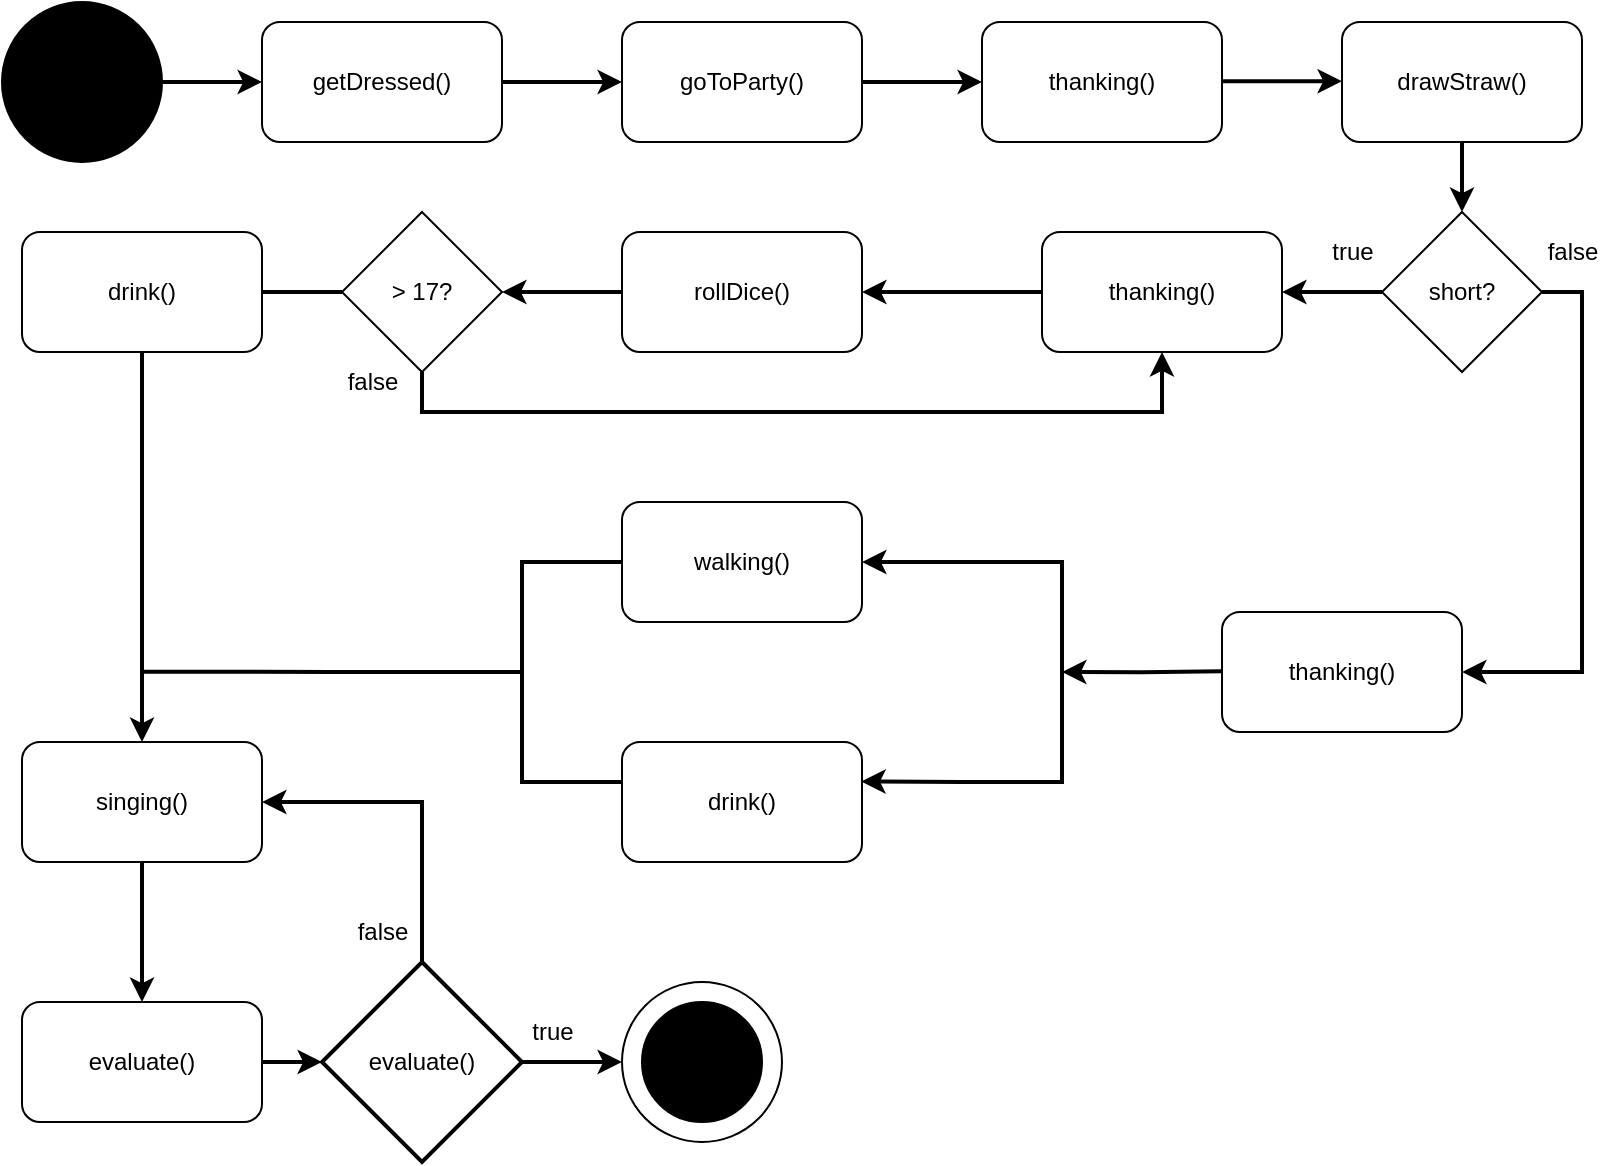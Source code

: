 <mxfile version="20.8.13" type="github">
  <diagram name="Seite-1" id="kDQ1YSrSx2T5lFSh3bFP">
    <mxGraphModel dx="675" dy="651" grid="1" gridSize="10" guides="1" tooltips="1" connect="1" arrows="1" fold="1" page="1" pageScale="1" pageWidth="827" pageHeight="1169" background="none" math="0" shadow="0">
      <root>
        <mxCell id="0" />
        <mxCell id="1" parent="0" />
        <mxCell id="CxbOAbyMZpuOM8MBbK7M-26" value="" style="ellipse;whiteSpace=wrap;html=1;aspect=fixed;strokeColor=#000000;fillColor=#000000;" vertex="1" parent="1">
          <mxGeometry x="10" y="10" width="80" height="80" as="geometry" />
        </mxCell>
        <mxCell id="CxbOAbyMZpuOM8MBbK7M-30" style="edgeStyle=orthogonalEdgeStyle;rounded=0;orthogonalLoop=1;jettySize=auto;html=1;exitX=1;exitY=0.5;exitDx=0;exitDy=0;strokeWidth=2;" edge="1" parent="1" source="CxbOAbyMZpuOM8MBbK7M-27" target="CxbOAbyMZpuOM8MBbK7M-29">
          <mxGeometry relative="1" as="geometry" />
        </mxCell>
        <mxCell id="CxbOAbyMZpuOM8MBbK7M-27" value="getDressed()" style="rounded=1;whiteSpace=wrap;html=1;strokeColor=#000000;fillColor=#FFFFFF;" vertex="1" parent="1">
          <mxGeometry x="140" y="20" width="120" height="60" as="geometry" />
        </mxCell>
        <mxCell id="CxbOAbyMZpuOM8MBbK7M-28" value="" style="endArrow=classic;html=1;rounded=0;exitX=1;exitY=0.5;exitDx=0;exitDy=0;entryX=0;entryY=0.5;entryDx=0;entryDy=0;strokeWidth=2;" edge="1" parent="1" source="CxbOAbyMZpuOM8MBbK7M-26" target="CxbOAbyMZpuOM8MBbK7M-27">
          <mxGeometry width="50" height="50" relative="1" as="geometry">
            <mxPoint x="360" y="370" as="sourcePoint" />
            <mxPoint x="410" y="320" as="targetPoint" />
          </mxGeometry>
        </mxCell>
        <mxCell id="CxbOAbyMZpuOM8MBbK7M-32" style="edgeStyle=orthogonalEdgeStyle;rounded=0;orthogonalLoop=1;jettySize=auto;html=1;exitX=1;exitY=0.5;exitDx=0;exitDy=0;entryX=0;entryY=0.5;entryDx=0;entryDy=0;strokeWidth=2;" edge="1" parent="1" source="CxbOAbyMZpuOM8MBbK7M-29" target="CxbOAbyMZpuOM8MBbK7M-31">
          <mxGeometry relative="1" as="geometry">
            <Array as="points">
              <mxPoint x="470" y="50" />
              <mxPoint x="470" y="50" />
            </Array>
          </mxGeometry>
        </mxCell>
        <mxCell id="CxbOAbyMZpuOM8MBbK7M-29" value="&lt;div&gt;goToParty()&lt;/div&gt;" style="rounded=1;whiteSpace=wrap;html=1;strokeColor=#000000;fillColor=#FFFFFF;" vertex="1" parent="1">
          <mxGeometry x="320" y="20" width="120" height="60" as="geometry" />
        </mxCell>
        <mxCell id="CxbOAbyMZpuOM8MBbK7M-31" value="thanking()" style="rounded=1;whiteSpace=wrap;html=1;strokeColor=#000000;fillColor=#FFFFFF;" vertex="1" parent="1">
          <mxGeometry x="500" y="20" width="120" height="60" as="geometry" />
        </mxCell>
        <mxCell id="CxbOAbyMZpuOM8MBbK7M-37" style="edgeStyle=orthogonalEdgeStyle;rounded=0;orthogonalLoop=1;jettySize=auto;html=1;exitX=0;exitY=0.5;exitDx=0;exitDy=0;entryX=1;entryY=0.5;entryDx=0;entryDy=0;strokeWidth=2;startArrow=none;fontStyle=1" edge="1" parent="1" source="CxbOAbyMZpuOM8MBbK7M-77" target="CxbOAbyMZpuOM8MBbK7M-62">
          <mxGeometry relative="1" as="geometry">
            <mxPoint x="620" y="170" as="targetPoint" />
          </mxGeometry>
        </mxCell>
        <mxCell id="CxbOAbyMZpuOM8MBbK7M-57" style="edgeStyle=orthogonalEdgeStyle;rounded=0;orthogonalLoop=1;jettySize=auto;html=1;exitX=1;exitY=0.5;exitDx=0;exitDy=0;entryX=1;entryY=0.5;entryDx=0;entryDy=0;shadow=0;strokeColor=default;targetPerimeterSpacing=0;fillColor=#000000;strokeWidth=2;" edge="1" parent="1" source="CxbOAbyMZpuOM8MBbK7M-34" target="CxbOAbyMZpuOM8MBbK7M-78">
          <mxGeometry relative="1" as="geometry" />
        </mxCell>
        <mxCell id="CxbOAbyMZpuOM8MBbK7M-34" value="short?" style="rhombus;whiteSpace=wrap;html=1;strokeColor=#000000;fillColor=#FFFFFF;" vertex="1" parent="1">
          <mxGeometry x="700" y="115" width="80" height="80" as="geometry" />
        </mxCell>
        <mxCell id="CxbOAbyMZpuOM8MBbK7M-56" value="" style="strokeWidth=2;html=1;shape=mxgraph.flowchart.annotation_1;align=left;pointerEvents=1;strokeColor=#000000;fillColor=#FFFFFF;rotation=-180;" vertex="1" parent="1">
          <mxGeometry x="490" y="290" width="50" height="110" as="geometry" />
        </mxCell>
        <mxCell id="CxbOAbyMZpuOM8MBbK7M-61" style="edgeStyle=orthogonalEdgeStyle;rounded=0;orthogonalLoop=1;jettySize=auto;html=1;exitX=0;exitY=0.5;exitDx=0;exitDy=0;entryX=1;entryY=0.5;entryDx=0;entryDy=0;strokeWidth=2;" edge="1" parent="1" source="CxbOAbyMZpuOM8MBbK7M-62" target="CxbOAbyMZpuOM8MBbK7M-65">
          <mxGeometry relative="1" as="geometry" />
        </mxCell>
        <mxCell id="CxbOAbyMZpuOM8MBbK7M-62" value="rollDice()" style="rounded=1;whiteSpace=wrap;html=1;strokeColor=#000000;fillColor=#FFFFFF;" vertex="1" parent="1">
          <mxGeometry x="320" y="125" width="120" height="60" as="geometry" />
        </mxCell>
        <mxCell id="CxbOAbyMZpuOM8MBbK7M-63" style="edgeStyle=orthogonalEdgeStyle;rounded=0;orthogonalLoop=1;jettySize=auto;html=1;exitX=0.5;exitY=1;exitDx=0;exitDy=0;entryX=0.5;entryY=1;entryDx=0;entryDy=0;strokeWidth=2;" edge="1" parent="1" source="CxbOAbyMZpuOM8MBbK7M-65" target="CxbOAbyMZpuOM8MBbK7M-77">
          <mxGeometry relative="1" as="geometry" />
        </mxCell>
        <mxCell id="CxbOAbyMZpuOM8MBbK7M-64" style="edgeStyle=orthogonalEdgeStyle;rounded=0;orthogonalLoop=1;jettySize=auto;html=1;exitX=0;exitY=0.5;exitDx=0;exitDy=0;entryX=1;entryY=0.5;entryDx=0;entryDy=0;strokeWidth=2;" edge="1" parent="1" source="CxbOAbyMZpuOM8MBbK7M-65">
          <mxGeometry relative="1" as="geometry">
            <mxPoint x="80" y="155" as="targetPoint" />
          </mxGeometry>
        </mxCell>
        <mxCell id="CxbOAbyMZpuOM8MBbK7M-65" value="&amp;gt; 17?" style="rhombus;whiteSpace=wrap;html=1;strokeColor=#000000;fillColor=#FFFFFF;" vertex="1" parent="1">
          <mxGeometry x="180" y="115" width="80" height="80" as="geometry" />
        </mxCell>
        <mxCell id="CxbOAbyMZpuOM8MBbK7M-89" style="edgeStyle=orthogonalEdgeStyle;rounded=0;sketch=0;orthogonalLoop=1;jettySize=auto;html=1;exitX=0.5;exitY=1;exitDx=0;exitDy=0;entryX=0.5;entryY=0;entryDx=0;entryDy=0;shadow=0;strokeColor=default;strokeWidth=2;targetPerimeterSpacing=0;fillColor=#000000;" edge="1" parent="1" source="CxbOAbyMZpuOM8MBbK7M-66" target="CxbOAbyMZpuOM8MBbK7M-88">
          <mxGeometry relative="1" as="geometry" />
        </mxCell>
        <mxCell id="CxbOAbyMZpuOM8MBbK7M-66" value="drink()" style="rounded=1;whiteSpace=wrap;html=1;strokeColor=#000000;fillColor=#FFFFFF;" vertex="1" parent="1">
          <mxGeometry x="20" y="125" width="120" height="60" as="geometry" />
        </mxCell>
        <mxCell id="CxbOAbyMZpuOM8MBbK7M-67" value="true" style="text;html=1;align=center;verticalAlign=middle;resizable=0;points=[];autosize=1;strokeColor=none;fillColor=none;" vertex="1" parent="1">
          <mxGeometry x="665" y="120" width="40" height="30" as="geometry" />
        </mxCell>
        <mxCell id="CxbOAbyMZpuOM8MBbK7M-68" value="false" style="text;html=1;align=center;verticalAlign=middle;resizable=0;points=[];autosize=1;strokeColor=none;fillColor=none;" vertex="1" parent="1">
          <mxGeometry x="170" y="185" width="50" height="30" as="geometry" />
        </mxCell>
        <mxCell id="CxbOAbyMZpuOM8MBbK7M-69" value="walking()" style="rounded=1;whiteSpace=wrap;html=1;strokeColor=#000000;fillColor=#FFFFFF;" vertex="1" parent="1">
          <mxGeometry x="320" y="260" width="120" height="60" as="geometry" />
        </mxCell>
        <mxCell id="CxbOAbyMZpuOM8MBbK7M-70" value="drink()" style="rounded=1;whiteSpace=wrap;html=1;strokeColor=#000000;fillColor=#FFFFFF;" vertex="1" parent="1">
          <mxGeometry x="320" y="380" width="120" height="60" as="geometry" />
        </mxCell>
        <mxCell id="CxbOAbyMZpuOM8MBbK7M-71" style="edgeStyle=orthogonalEdgeStyle;rounded=0;sketch=0;orthogonalLoop=1;jettySize=auto;html=1;exitX=1;exitY=1;exitDx=0;exitDy=0;exitPerimeter=0;entryX=1;entryY=0.5;entryDx=0;entryDy=0;shadow=0;strokeColor=#000000;targetPerimeterSpacing=0;fillColor=#000000;strokeWidth=2;" edge="1" parent="1" target="CxbOAbyMZpuOM8MBbK7M-69">
          <mxGeometry relative="1" as="geometry">
            <mxPoint x="490" y="290.0" as="sourcePoint" />
            <Array as="points">
              <mxPoint x="480" y="290" />
              <mxPoint x="480" y="290" />
            </Array>
          </mxGeometry>
        </mxCell>
        <mxCell id="CxbOAbyMZpuOM8MBbK7M-72" style="edgeStyle=orthogonalEdgeStyle;rounded=0;sketch=0;orthogonalLoop=1;jettySize=auto;html=1;exitX=1;exitY=0;exitDx=0;exitDy=0;exitPerimeter=0;entryX=0.997;entryY=0.328;entryDx=0;entryDy=0;entryPerimeter=0;shadow=0;strokeColor=#000000;targetPerimeterSpacing=0;fillColor=#000000;strokeWidth=2;" edge="1" parent="1" target="CxbOAbyMZpuOM8MBbK7M-70">
          <mxGeometry relative="1" as="geometry">
            <mxPoint x="490" y="400" as="sourcePoint" />
            <Array as="points">
              <mxPoint x="440" y="400" />
            </Array>
          </mxGeometry>
        </mxCell>
        <mxCell id="CxbOAbyMZpuOM8MBbK7M-73" value="drawStraw()" style="rounded=1;whiteSpace=wrap;html=1;strokeColor=#000000;fillColor=#FFFFFF;" vertex="1" parent="1">
          <mxGeometry x="680" y="20" width="120" height="60" as="geometry" />
        </mxCell>
        <mxCell id="CxbOAbyMZpuOM8MBbK7M-74" style="edgeStyle=orthogonalEdgeStyle;rounded=0;orthogonalLoop=1;jettySize=auto;html=1;exitX=1;exitY=0.5;exitDx=0;exitDy=0;entryX=0;entryY=0.5;entryDx=0;entryDy=0;strokeWidth=2;" edge="1" parent="1">
          <mxGeometry relative="1" as="geometry">
            <mxPoint x="620.0" y="49.58" as="sourcePoint" />
            <mxPoint x="680.0" y="49.58" as="targetPoint" />
            <Array as="points">
              <mxPoint x="650" y="49.58" />
              <mxPoint x="650" y="49.58" />
            </Array>
          </mxGeometry>
        </mxCell>
        <mxCell id="CxbOAbyMZpuOM8MBbK7M-75" style="edgeStyle=orthogonalEdgeStyle;rounded=0;orthogonalLoop=1;jettySize=auto;html=1;exitX=0.5;exitY=1;exitDx=0;exitDy=0;entryX=0.5;entryY=0;entryDx=0;entryDy=0;strokeWidth=2;" edge="1" parent="1" source="CxbOAbyMZpuOM8MBbK7M-73" target="CxbOAbyMZpuOM8MBbK7M-34">
          <mxGeometry relative="1" as="geometry">
            <mxPoint x="650.0" y="100" as="sourcePoint" />
            <mxPoint x="710.0" y="100" as="targetPoint" />
            <Array as="points" />
          </mxGeometry>
        </mxCell>
        <mxCell id="CxbOAbyMZpuOM8MBbK7M-76" value="false" style="text;html=1;align=center;verticalAlign=middle;resizable=0;points=[];autosize=1;strokeColor=none;fillColor=none;" vertex="1" parent="1">
          <mxGeometry x="770" y="120" width="50" height="30" as="geometry" />
        </mxCell>
        <mxCell id="CxbOAbyMZpuOM8MBbK7M-78" value="thanking()" style="rounded=1;whiteSpace=wrap;html=1;strokeColor=#000000;fillColor=#FFFFFF;" vertex="1" parent="1">
          <mxGeometry x="620" y="315" width="120" height="60" as="geometry" />
        </mxCell>
        <mxCell id="CxbOAbyMZpuOM8MBbK7M-77" value="thanking()" style="rounded=1;whiteSpace=wrap;html=1;strokeColor=#000000;fillColor=#FFFFFF;" vertex="1" parent="1">
          <mxGeometry x="530" y="125" width="120" height="60" as="geometry" />
        </mxCell>
        <mxCell id="CxbOAbyMZpuOM8MBbK7M-80" style="edgeStyle=orthogonalEdgeStyle;rounded=0;orthogonalLoop=1;jettySize=auto;html=1;exitX=0;exitY=0.5;exitDx=0;exitDy=0;entryX=1;entryY=0.5;entryDx=0;entryDy=0;strokeWidth=2;startArrow=none;" edge="1" parent="1" source="CxbOAbyMZpuOM8MBbK7M-34" target="CxbOAbyMZpuOM8MBbK7M-77">
          <mxGeometry relative="1" as="geometry">
            <mxPoint x="540" y="165" as="sourcePoint" />
            <mxPoint x="450" y="165" as="targetPoint" />
          </mxGeometry>
        </mxCell>
        <mxCell id="CxbOAbyMZpuOM8MBbK7M-81" style="edgeStyle=orthogonalEdgeStyle;rounded=0;orthogonalLoop=1;jettySize=auto;html=1;exitX=0;exitY=0.5;exitDx=0;exitDy=0;entryX=0;entryY=0.5;entryDx=0;entryDy=0;strokeWidth=2;startArrow=none;fontStyle=1;entryPerimeter=0;" edge="1" parent="1" target="CxbOAbyMZpuOM8MBbK7M-56">
          <mxGeometry relative="1" as="geometry">
            <mxPoint x="620" y="344.58" as="sourcePoint" />
            <mxPoint x="530" y="344.58" as="targetPoint" />
          </mxGeometry>
        </mxCell>
        <mxCell id="CxbOAbyMZpuOM8MBbK7M-93" style="edgeStyle=orthogonalEdgeStyle;rounded=0;sketch=0;orthogonalLoop=1;jettySize=auto;html=1;exitX=0;exitY=0.5;exitDx=0;exitDy=0;exitPerimeter=0;shadow=0;strokeColor=default;strokeWidth=2;targetPerimeterSpacing=0;fillColor=#000000;startArrow=none;startFill=0;endArrow=none;endFill=0;" edge="1" parent="1" source="CxbOAbyMZpuOM8MBbK7M-87">
          <mxGeometry relative="1" as="geometry">
            <mxPoint x="80" y="344.833" as="targetPoint" />
          </mxGeometry>
        </mxCell>
        <mxCell id="CxbOAbyMZpuOM8MBbK7M-87" value="" style="strokeWidth=2;html=1;shape=mxgraph.flowchart.annotation_1;align=left;pointerEvents=1;strokeColor=#000000;fillColor=#FFFFFF;" vertex="1" parent="1">
          <mxGeometry x="270" y="290" width="50" height="110" as="geometry" />
        </mxCell>
        <mxCell id="CxbOAbyMZpuOM8MBbK7M-97" style="edgeStyle=orthogonalEdgeStyle;rounded=0;sketch=0;orthogonalLoop=1;jettySize=auto;html=1;exitX=0.5;exitY=1;exitDx=0;exitDy=0;entryX=0.5;entryY=0;entryDx=0;entryDy=0;shadow=0;strokeColor=default;strokeWidth=2;startArrow=none;startFill=0;endArrow=classic;endFill=1;targetPerimeterSpacing=0;fillColor=#000000;" edge="1" parent="1" source="CxbOAbyMZpuOM8MBbK7M-88" target="CxbOAbyMZpuOM8MBbK7M-96">
          <mxGeometry relative="1" as="geometry" />
        </mxCell>
        <mxCell id="CxbOAbyMZpuOM8MBbK7M-88" value="singing()" style="rounded=1;whiteSpace=wrap;html=1;strokeColor=#000000;fillColor=#FFFFFF;" vertex="1" parent="1">
          <mxGeometry x="20" y="380" width="120" height="60" as="geometry" />
        </mxCell>
        <mxCell id="CxbOAbyMZpuOM8MBbK7M-99" style="edgeStyle=orthogonalEdgeStyle;rounded=0;sketch=0;orthogonalLoop=1;jettySize=auto;html=1;exitX=0.5;exitY=0;exitDx=0;exitDy=0;exitPerimeter=0;shadow=0;strokeColor=default;strokeWidth=2;startArrow=none;startFill=0;endArrow=classic;endFill=1;targetPerimeterSpacing=0;fillColor=#000000;entryX=1;entryY=0.5;entryDx=0;entryDy=0;" edge="1" parent="1" source="CxbOAbyMZpuOM8MBbK7M-94" target="CxbOAbyMZpuOM8MBbK7M-88">
          <mxGeometry relative="1" as="geometry">
            <mxPoint x="220" y="340" as="targetPoint" />
          </mxGeometry>
        </mxCell>
        <mxCell id="CxbOAbyMZpuOM8MBbK7M-104" style="edgeStyle=orthogonalEdgeStyle;rounded=0;sketch=0;orthogonalLoop=1;jettySize=auto;html=1;exitX=1;exitY=0.5;exitDx=0;exitDy=0;exitPerimeter=0;entryX=0;entryY=0.5;entryDx=0;entryDy=0;shadow=0;strokeColor=default;strokeWidth=2;startArrow=none;startFill=0;endArrow=classic;endFill=1;targetPerimeterSpacing=0;fillColor=#000000;" edge="1" parent="1" source="CxbOAbyMZpuOM8MBbK7M-94" target="CxbOAbyMZpuOM8MBbK7M-102">
          <mxGeometry relative="1" as="geometry" />
        </mxCell>
        <mxCell id="CxbOAbyMZpuOM8MBbK7M-94" value="evaluate()" style="strokeWidth=2;html=1;shape=mxgraph.flowchart.decision;whiteSpace=wrap;strokeColor=#000000;fillColor=#FFFFFF;" vertex="1" parent="1">
          <mxGeometry x="170" y="490" width="100" height="100" as="geometry" />
        </mxCell>
        <mxCell id="CxbOAbyMZpuOM8MBbK7M-98" style="edgeStyle=orthogonalEdgeStyle;rounded=0;sketch=0;orthogonalLoop=1;jettySize=auto;html=1;exitX=1;exitY=0.5;exitDx=0;exitDy=0;entryX=0;entryY=0.5;entryDx=0;entryDy=0;entryPerimeter=0;shadow=0;strokeColor=default;strokeWidth=2;startArrow=none;startFill=0;endArrow=classic;endFill=1;targetPerimeterSpacing=0;fillColor=#000000;" edge="1" parent="1" source="CxbOAbyMZpuOM8MBbK7M-96" target="CxbOAbyMZpuOM8MBbK7M-94">
          <mxGeometry relative="1" as="geometry" />
        </mxCell>
        <mxCell id="CxbOAbyMZpuOM8MBbK7M-96" value="evaluate()" style="rounded=1;whiteSpace=wrap;html=1;strokeColor=#000000;fillColor=#FFFFFF;" vertex="1" parent="1">
          <mxGeometry x="20" y="510" width="120" height="60" as="geometry" />
        </mxCell>
        <mxCell id="CxbOAbyMZpuOM8MBbK7M-100" value="&lt;div&gt;false&lt;/div&gt;" style="text;html=1;align=center;verticalAlign=middle;resizable=0;points=[];autosize=1;strokeColor=none;fillColor=none;" vertex="1" parent="1">
          <mxGeometry x="175" y="460" width="50" height="30" as="geometry" />
        </mxCell>
        <mxCell id="CxbOAbyMZpuOM8MBbK7M-102" value="" style="ellipse;whiteSpace=wrap;html=1;aspect=fixed;strokeColor=#000000;fillColor=#FFFFFF;" vertex="1" parent="1">
          <mxGeometry x="320" y="500" width="80" height="80" as="geometry" />
        </mxCell>
        <mxCell id="CxbOAbyMZpuOM8MBbK7M-103" value="" style="ellipse;whiteSpace=wrap;html=1;aspect=fixed;strokeColor=#000000;fillColor=#000000;" vertex="1" parent="1">
          <mxGeometry x="330" y="510" width="60" height="60" as="geometry" />
        </mxCell>
        <mxCell id="CxbOAbyMZpuOM8MBbK7M-105" value="true" style="text;html=1;align=center;verticalAlign=middle;resizable=0;points=[];autosize=1;strokeColor=none;fillColor=none;" vertex="1" parent="1">
          <mxGeometry x="265" y="510" width="40" height="30" as="geometry" />
        </mxCell>
      </root>
    </mxGraphModel>
  </diagram>
</mxfile>
